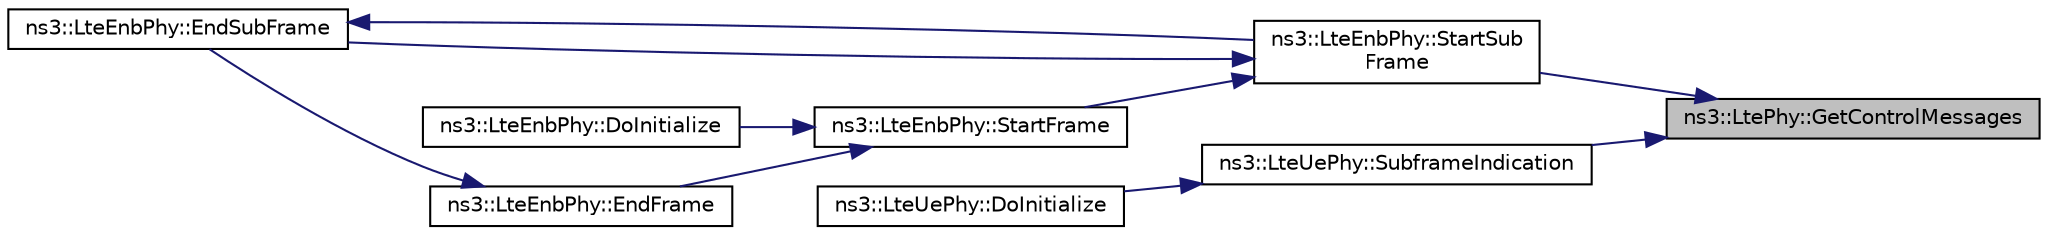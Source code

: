 digraph "ns3::LtePhy::GetControlMessages"
{
 // LATEX_PDF_SIZE
  edge [fontname="Helvetica",fontsize="10",labelfontname="Helvetica",labelfontsize="10"];
  node [fontname="Helvetica",fontsize="10",shape=record];
  rankdir="RL";
  Node1 [label="ns3::LtePhy::GetControlMessages",height=0.2,width=0.4,color="black", fillcolor="grey75", style="filled", fontcolor="black",tooltip=" "];
  Node1 -> Node2 [dir="back",color="midnightblue",fontsize="10",style="solid",fontname="Helvetica"];
  Node2 [label="ns3::LteEnbPhy::StartSub\lFrame",height=0.2,width=0.4,color="black", fillcolor="white", style="filled",URL="$classns3_1_1_lte_enb_phy.html#ab3594729c2fddcccdbae294b764dc83f",tooltip="Start a LTE sub frame."];
  Node2 -> Node3 [dir="back",color="midnightblue",fontsize="10",style="solid",fontname="Helvetica"];
  Node3 [label="ns3::LteEnbPhy::EndSubFrame",height=0.2,width=0.4,color="black", fillcolor="white", style="filled",URL="$classns3_1_1_lte_enb_phy.html#ac116fed9becb5dd146dc2c8b7fedfc58",tooltip="End a LTE sub frame."];
  Node3 -> Node2 [dir="back",color="midnightblue",fontsize="10",style="solid",fontname="Helvetica"];
  Node2 -> Node4 [dir="back",color="midnightblue",fontsize="10",style="solid",fontname="Helvetica"];
  Node4 [label="ns3::LteEnbPhy::StartFrame",height=0.2,width=0.4,color="black", fillcolor="white", style="filled",URL="$classns3_1_1_lte_enb_phy.html#a92d47dc2fa71c37ecb848fb9ed2ec592",tooltip="Start a LTE frame."];
  Node4 -> Node5 [dir="back",color="midnightblue",fontsize="10",style="solid",fontname="Helvetica"];
  Node5 [label="ns3::LteEnbPhy::DoInitialize",height=0.2,width=0.4,color="black", fillcolor="white", style="filled",URL="$classns3_1_1_lte_enb_phy.html#a404572fbc4d6948034038b91bf450877",tooltip="Initialize() implementation."];
  Node4 -> Node6 [dir="back",color="midnightblue",fontsize="10",style="solid",fontname="Helvetica"];
  Node6 [label="ns3::LteEnbPhy::EndFrame",height=0.2,width=0.4,color="black", fillcolor="white", style="filled",URL="$classns3_1_1_lte_enb_phy.html#ad28ae7c1f8faacc77bf5989c44409ac8",tooltip="End a LTE frame."];
  Node6 -> Node3 [dir="back",color="midnightblue",fontsize="10",style="solid",fontname="Helvetica"];
  Node1 -> Node7 [dir="back",color="midnightblue",fontsize="10",style="solid",fontname="Helvetica"];
  Node7 [label="ns3::LteUePhy::SubframeIndication",height=0.2,width=0.4,color="black", fillcolor="white", style="filled",URL="$classns3_1_1_lte_ue_phy.html#a65c18191859a190cbd880175e2ffeac3",tooltip="trigger from eNB the start from a new frame"];
  Node7 -> Node8 [dir="back",color="midnightblue",fontsize="10",style="solid",fontname="Helvetica"];
  Node8 [label="ns3::LteUePhy::DoInitialize",height=0.2,width=0.4,color="black", fillcolor="white", style="filled",URL="$classns3_1_1_lte_ue_phy.html#a09daf3f8475e2e1c4639b552d5381d7a",tooltip="Initialize() implementation."];
}
